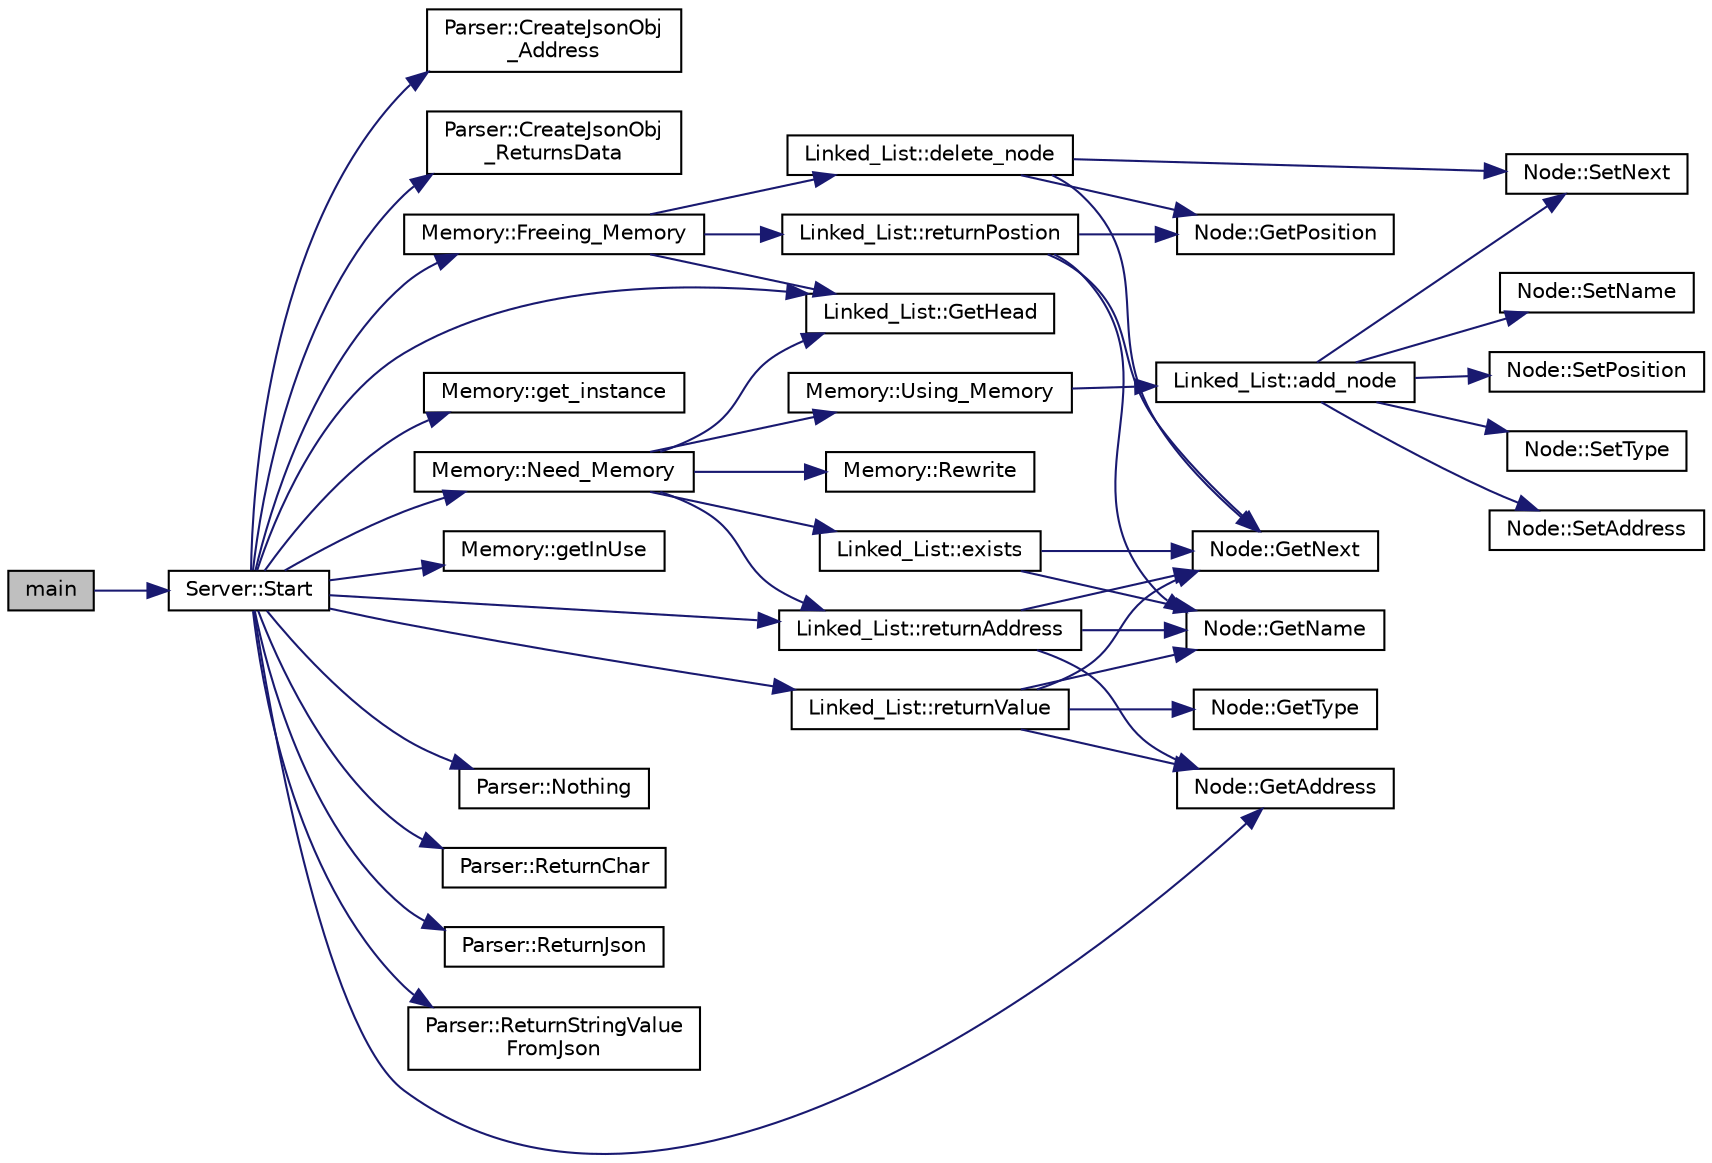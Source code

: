 digraph "main"
{
 // LATEX_PDF_SIZE
  edge [fontname="Helvetica",fontsize="10",labelfontname="Helvetica",labelfontsize="10"];
  node [fontname="Helvetica",fontsize="10",shape=record];
  rankdir="LR";
  Node1 [label="main",height=0.2,width=0.4,color="black", fillcolor="grey75", style="filled", fontcolor="black",tooltip=" "];
  Node1 -> Node2 [color="midnightblue",fontsize="10",style="solid",fontname="Helvetica"];
  Node2 [label="Server::Start",height=0.2,width=0.4,color="black", fillcolor="white", style="filled",URL="$classServer.html#acaea883b722927c7d8299a74447c8d1b",tooltip="Se encarga de levantar el servidor el cual estara acargo del el manejo de la memoria."];
  Node2 -> Node3 [color="midnightblue",fontsize="10",style="solid",fontname="Helvetica"];
  Node3 [label="Parser::CreateJsonObj\l_Address",height=0.2,width=0.4,color="black", fillcolor="white", style="filled",URL="$classParser.html#a9da5466387ebe39bcbf945006e4dc8ad",tooltip="Se encarga de generar un QJsonDocument el cual sera utilizado para cuando se reenviara al cliente el ..."];
  Node2 -> Node4 [color="midnightblue",fontsize="10",style="solid",fontname="Helvetica"];
  Node4 [label="Parser::CreateJsonObj\l_ReturnsData",height=0.2,width=0.4,color="black", fillcolor="white", style="filled",URL="$classParser.html#aff2bd851b26e34b071a1aa59b16060de",tooltip="Se encarga de generar un QJsonDocument el cual sera utilizado para reenviar los datos de una variable..."];
  Node2 -> Node5 [color="midnightblue",fontsize="10",style="solid",fontname="Helvetica"];
  Node5 [label="Memory::Freeing_Memory",height=0.2,width=0.4,color="black", fillcolor="white", style="filled",URL="$classMemory.html#a9ac8687489640f91fb75184426948413",tooltip="Se encarga de liberar un espacio en memoria."];
  Node5 -> Node6 [color="midnightblue",fontsize="10",style="solid",fontname="Helvetica"];
  Node6 [label="Linked_List::delete_node",height=0.2,width=0.4,color="black", fillcolor="white", style="filled",URL="$classLinked__List.html#a0754b2e38c07d74d1949f601cc4a6fff",tooltip="Se encarga de eliminar un nodo de la lista en base al nombre de la variable que almacena."];
  Node6 -> Node7 [color="midnightblue",fontsize="10",style="solid",fontname="Helvetica"];
  Node7 [label="Node::GetNext",height=0.2,width=0.4,color="black", fillcolor="white", style="filled",URL="$classNode.html#a6f8729374beb27838792dc6ef81124e8",tooltip="Getter para el siguiente nodo."];
  Node6 -> Node8 [color="midnightblue",fontsize="10",style="solid",fontname="Helvetica"];
  Node8 [label="Node::GetPosition",height=0.2,width=0.4,color="black", fillcolor="white", style="filled",URL="$classNode.html#a2d31498b483a46807a1d05ec17e5a778",tooltip="Getter de la posision del noto."];
  Node6 -> Node9 [color="midnightblue",fontsize="10",style="solid",fontname="Helvetica"];
  Node9 [label="Node::SetNext",height=0.2,width=0.4,color="black", fillcolor="white", style="filled",URL="$classNode.html#ad42b093c5defbc14372468f669e2c102",tooltip="Setter para el siguiente nodo."];
  Node5 -> Node10 [color="midnightblue",fontsize="10",style="solid",fontname="Helvetica"];
  Node10 [label="Linked_List::GetHead",height=0.2,width=0.4,color="black", fillcolor="white", style="filled",URL="$classLinked__List.html#afe7d4fb2cb3e8522ef11ab0668d797a0",tooltip="Se encarga de obtener la cabeza de la lista enlazada."];
  Node5 -> Node11 [color="midnightblue",fontsize="10",style="solid",fontname="Helvetica"];
  Node11 [label="Linked_List::returnPostion",height=0.2,width=0.4,color="black", fillcolor="white", style="filled",URL="$classLinked__List.html#a61c3cff153e9177629fb7fc4f0a8b902",tooltip="Se encarga de retornar la posicion en la que se encuentra almacenado el nodo con respecto al offset."];
  Node11 -> Node12 [color="midnightblue",fontsize="10",style="solid",fontname="Helvetica"];
  Node12 [label="Node::GetName",height=0.2,width=0.4,color="black", fillcolor="white", style="filled",URL="$classNode.html#a3108774b8ea5584a9c746d06f1427aa6",tooltip="Getter para el nombre del nodo."];
  Node11 -> Node7 [color="midnightblue",fontsize="10",style="solid",fontname="Helvetica"];
  Node11 -> Node8 [color="midnightblue",fontsize="10",style="solid",fontname="Helvetica"];
  Node2 -> Node13 [color="midnightblue",fontsize="10",style="solid",fontname="Helvetica"];
  Node13 [label="Memory::get_instance",height=0.2,width=0.4,color="black", fillcolor="white", style="filled",URL="$classMemory.html#ab4d08d8bab9c8be9095acd1d29bb8f76",tooltip="Singleton para la memoria."];
  Node2 -> Node14 [color="midnightblue",fontsize="10",style="solid",fontname="Helvetica"];
  Node14 [label="Node::GetAddress",height=0.2,width=0.4,color="black", fillcolor="white", style="filled",URL="$classNode.html#a4a6d4eb86c79870471d267cb50de4d85",tooltip="Getter para la direccion del nodo."];
  Node2 -> Node10 [color="midnightblue",fontsize="10",style="solid",fontname="Helvetica"];
  Node2 -> Node15 [color="midnightblue",fontsize="10",style="solid",fontname="Helvetica"];
  Node15 [label="Memory::getInUse",height=0.2,width=0.4,color="black", fillcolor="white", style="filled",URL="$classMemory.html#ae6712364781dd2c879c9f7d2b5910d4a",tooltip="Getter para la lista en la que se encuentran los espacios de memoria en uso."];
  Node2 -> Node16 [color="midnightblue",fontsize="10",style="solid",fontname="Helvetica"];
  Node16 [label="Memory::Need_Memory",height=0.2,width=0.4,color="black", fillcolor="white", style="filled",URL="$classMemory.html#a33fd5c5e117fccccd73f096f442c58f6",tooltip="Solicita memoria, lo que puede resultar en una sobreescritura, una nueva direccion o en el reciclaje ..."];
  Node16 -> Node17 [color="midnightblue",fontsize="10",style="solid",fontname="Helvetica"];
  Node17 [label="Linked_List::exists",height=0.2,width=0.4,color="black", fillcolor="white", style="filled",URL="$classLinked__List.html#a34548d7c56f3ceffec8c1755e01caccd",tooltip="Se encarga de verificar si una variable se encuentra almacenada en una lista enlazada."];
  Node17 -> Node12 [color="midnightblue",fontsize="10",style="solid",fontname="Helvetica"];
  Node17 -> Node7 [color="midnightblue",fontsize="10",style="solid",fontname="Helvetica"];
  Node16 -> Node10 [color="midnightblue",fontsize="10",style="solid",fontname="Helvetica"];
  Node16 -> Node18 [color="midnightblue",fontsize="10",style="solid",fontname="Helvetica"];
  Node18 [label="Linked_List::returnAddress",height=0.2,width=0.4,color="black", fillcolor="white", style="filled",URL="$classLinked__List.html#acf383a80747d6d43f3a2a200a98a7df4",tooltip="Se encarga de retornar el tipo de una variable almacenada en la lista enlazada."];
  Node18 -> Node14 [color="midnightblue",fontsize="10",style="solid",fontname="Helvetica"];
  Node18 -> Node12 [color="midnightblue",fontsize="10",style="solid",fontname="Helvetica"];
  Node18 -> Node7 [color="midnightblue",fontsize="10",style="solid",fontname="Helvetica"];
  Node16 -> Node19 [color="midnightblue",fontsize="10",style="solid",fontname="Helvetica"];
  Node19 [label="Memory::Rewrite",height=0.2,width=0.4,color="black", fillcolor="white", style="filled",URL="$classMemory.html#a3f67f18d73916faaa30ee7fa6e0e9888",tooltip="Se encarga de sobreescribir una variable si esta ya existe."];
  Node16 -> Node20 [color="midnightblue",fontsize="10",style="solid",fontname="Helvetica"];
  Node20 [label="Memory::Using_Memory",height=0.2,width=0.4,color="black", fillcolor="white", style="filled",URL="$classMemory.html#a76494a9f1c27c097f5a9d8af9f4ea818",tooltip="Se encarga de reservar un espacio en el offset para la nueva variable."];
  Node20 -> Node21 [color="midnightblue",fontsize="10",style="solid",fontname="Helvetica"];
  Node21 [label="Linked_List::add_node",height=0.2,width=0.4,color="black", fillcolor="white", style="filled",URL="$classLinked__List.html#a79ecb670ca531916d40bcdd85fea08cc",tooltip="Se encarga de agregar un nodo a una lista."];
  Node21 -> Node22 [color="midnightblue",fontsize="10",style="solid",fontname="Helvetica"];
  Node22 [label="Node::SetAddress",height=0.2,width=0.4,color="black", fillcolor="white", style="filled",URL="$classNode.html#ad2cd3f7b9789563475d11c8af628d791",tooltip="Setter para el address del nodo."];
  Node21 -> Node23 [color="midnightblue",fontsize="10",style="solid",fontname="Helvetica"];
  Node23 [label="Node::SetName",height=0.2,width=0.4,color="black", fillcolor="white", style="filled",URL="$classNode.html#a9b1802f40cf63be1cf5b919e7c2349d7",tooltip="Setter para el nombre del nodo."];
  Node21 -> Node9 [color="midnightblue",fontsize="10",style="solid",fontname="Helvetica"];
  Node21 -> Node24 [color="midnightblue",fontsize="10",style="solid",fontname="Helvetica"];
  Node24 [label="Node::SetPosition",height=0.2,width=0.4,color="black", fillcolor="white", style="filled",URL="$classNode.html#a5c5a1a1d179a0dc07b1a01d06629328b",tooltip=" "];
  Node21 -> Node25 [color="midnightblue",fontsize="10",style="solid",fontname="Helvetica"];
  Node25 [label="Node::SetType",height=0.2,width=0.4,color="black", fillcolor="white", style="filled",URL="$classNode.html#a780de27eefc88bf10a2e4c7a52945934",tooltip="Setter para el tipo del nodo."];
  Node2 -> Node26 [color="midnightblue",fontsize="10",style="solid",fontname="Helvetica"];
  Node26 [label="Parser::Nothing",height=0.2,width=0.4,color="black", fillcolor="white", style="filled",URL="$classParser.html#a175a76a4539f2ce2707285e56ec09129",tooltip="Se encarga de generar un QJsonDocument el cual sera utilizado como un simple mensaje vacio que sera e..."];
  Node2 -> Node18 [color="midnightblue",fontsize="10",style="solid",fontname="Helvetica"];
  Node2 -> Node27 [color="midnightblue",fontsize="10",style="solid",fontname="Helvetica"];
  Node27 [label="Parser::ReturnChar",height=0.2,width=0.4,color="black", fillcolor="white", style="filled",URL="$classParser.html#a14c84fbe6631aae8f29fe69e8f1c7706",tooltip="Se encarga de convertir un QJsonDocument a un std::string."];
  Node2 -> Node28 [color="midnightblue",fontsize="10",style="solid",fontname="Helvetica"];
  Node28 [label="Parser::ReturnJson",height=0.2,width=0.4,color="black", fillcolor="white", style="filled",URL="$classParser.html#a1998f6e94de23ab34fbe3b2bdf2cded4",tooltip="Se encarga de convertir un conjuto de chars en el QJsonDocumt."];
  Node2 -> Node29 [color="midnightblue",fontsize="10",style="solid",fontname="Helvetica"];
  Node29 [label="Parser::ReturnStringValue\lFromJson",height=0.2,width=0.4,color="black", fillcolor="white", style="filled",URL="$classParser.html#a5cd53f410523f743237e478db376ea33",tooltip="Se encarga de obtener un valor especifico de un QJsonDocument."];
  Node2 -> Node30 [color="midnightblue",fontsize="10",style="solid",fontname="Helvetica"];
  Node30 [label="Linked_List::returnValue",height=0.2,width=0.4,color="black", fillcolor="white", style="filled",URL="$classLinked__List.html#a3b00cee10f3f33b3405611b19951095f",tooltip="Se encarga de retornar el valor que contiene el nodo que se busca."];
  Node30 -> Node14 [color="midnightblue",fontsize="10",style="solid",fontname="Helvetica"];
  Node30 -> Node12 [color="midnightblue",fontsize="10",style="solid",fontname="Helvetica"];
  Node30 -> Node7 [color="midnightblue",fontsize="10",style="solid",fontname="Helvetica"];
  Node30 -> Node31 [color="midnightblue",fontsize="10",style="solid",fontname="Helvetica"];
  Node31 [label="Node::GetType",height=0.2,width=0.4,color="black", fillcolor="white", style="filled",URL="$classNode.html#adf624c376b6156caccd208c443941b30",tooltip="Getter para el tipo del nodo."];
}

